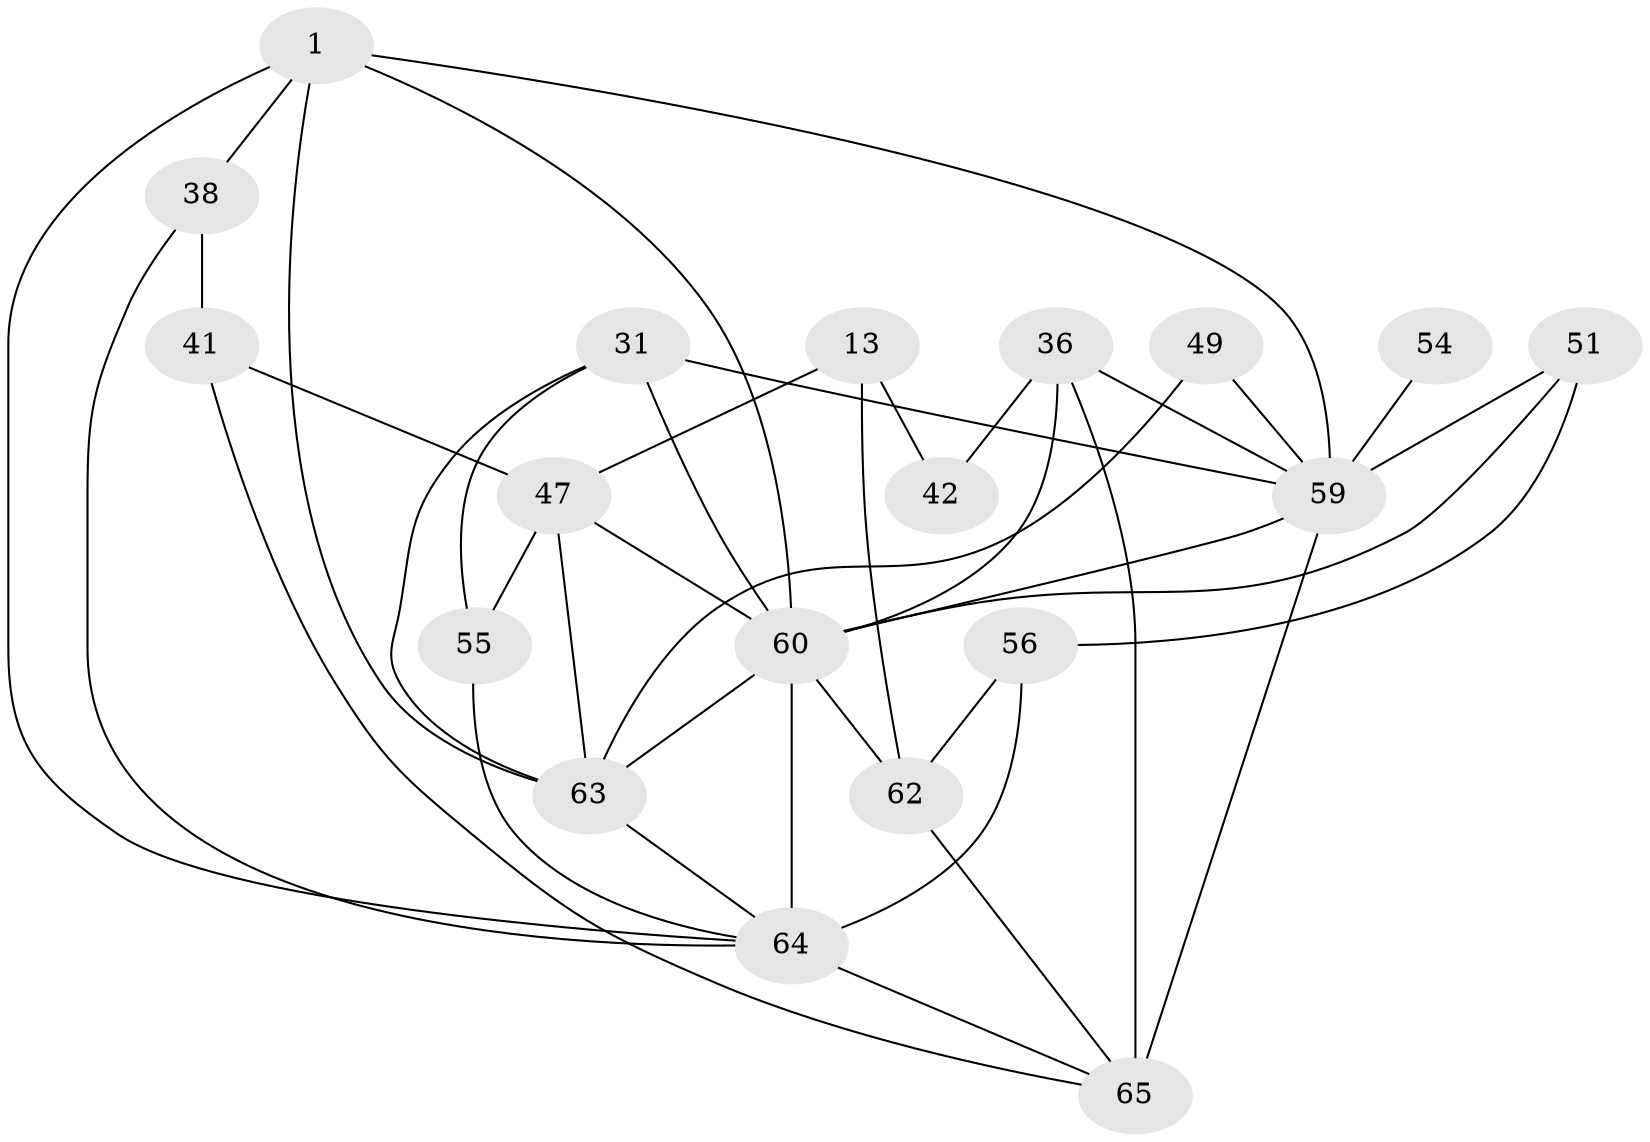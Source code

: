 // original degree distribution, {7: 0.03076923076923077, 2: 0.12307692307692308, 4: 0.36923076923076925, 5: 0.2, 3: 0.2, 6: 0.07692307692307693}
// Generated by graph-tools (version 1.1) at 2025/54/03/04/25 21:54:57]
// undirected, 19 vertices, 40 edges
graph export_dot {
graph [start="1"]
  node [color=gray90,style=filled];
  1;
  13;
  31 [super="+15"];
  36 [super="+26+17"];
  38 [super="+3"];
  41;
  42;
  47 [super="+24+35"];
  49;
  51;
  54;
  55;
  56 [super="+2+7"];
  59 [super="+23+40+48+50"];
  60 [super="+12+37+58+43"];
  62 [super="+25"];
  63 [super="+46"];
  64 [super="+57+5+61"];
  65 [super="+4+21"];
  1 -- 38;
  1 -- 63 [weight=2];
  1 -- 60;
  1 -- 59 [weight=2];
  1 -- 64;
  13 -- 62;
  13 -- 42;
  13 -- 47 [weight=2];
  31 -- 55 [weight=2];
  31 -- 59 [weight=4];
  31 -- 63 [weight=2];
  31 -- 60;
  36 -- 59 [weight=2];
  36 -- 65 [weight=3];
  36 -- 42;
  36 -- 60 [weight=6];
  38 -- 41 [weight=2];
  38 -- 64 [weight=2];
  41 -- 65;
  41 -- 47;
  47 -- 63 [weight=2];
  47 -- 55;
  47 -- 60 [weight=4];
  49 -- 59;
  49 -- 63;
  51 -- 59 [weight=2];
  51 -- 56 [weight=2];
  51 -- 60;
  54 -- 59 [weight=2];
  55 -- 64;
  56 -- 62;
  56 -- 64 [weight=2];
  59 -- 65 [weight=2];
  59 -- 60 [weight=6];
  60 -- 62 [weight=4];
  60 -- 64 [weight=7];
  60 -- 63;
  62 -- 65;
  63 -- 64;
  64 -- 65 [weight=2];
}
